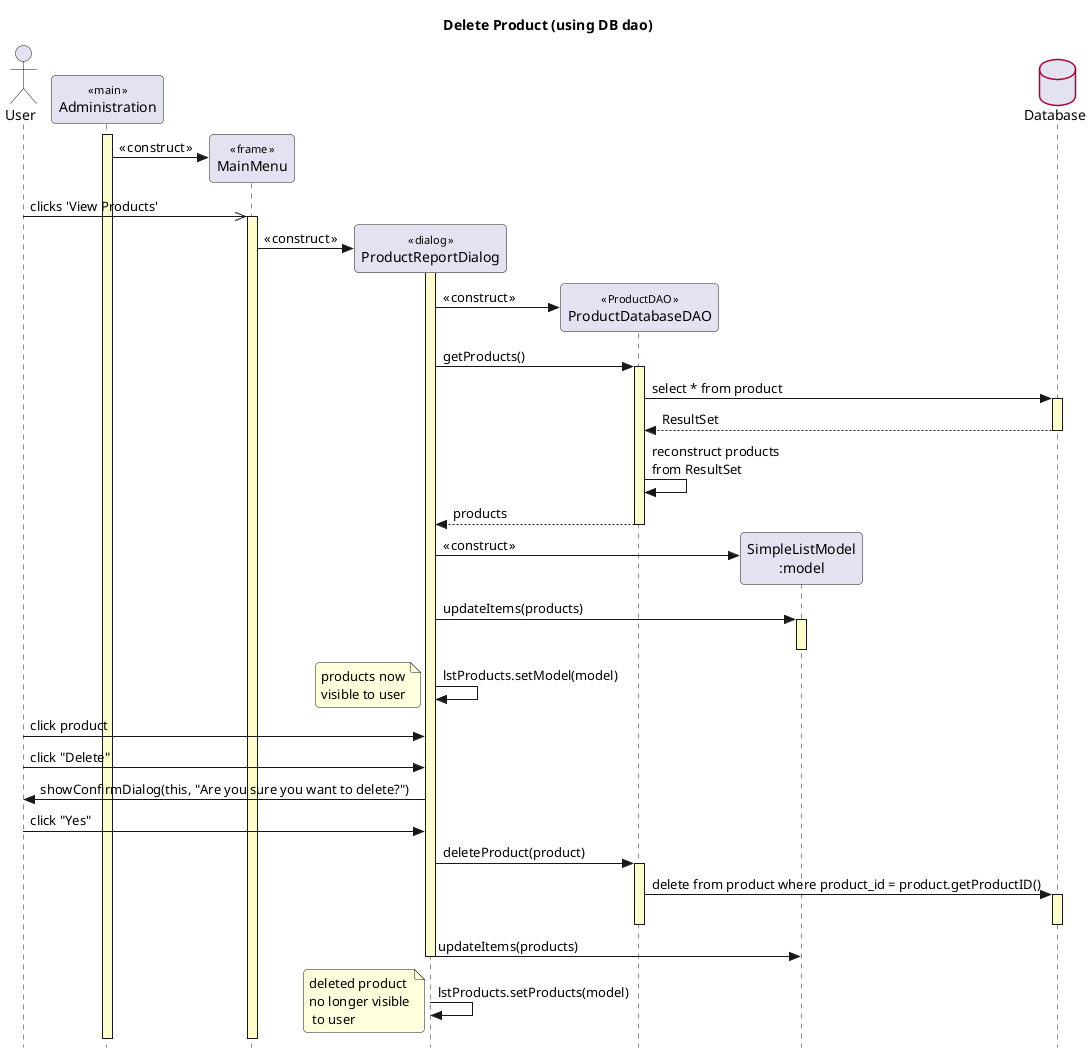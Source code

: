 @startuml
 
' style tweaks to make the diagram a little more readable
skinparam {
	Style strictuml
	RoundCorner 8
 
	Sequence {
		' make activations yellow too
		LifeLineBackgroundColor #FDFDCD
 
		' make stereotypes less ugly
		Stereotype {
			Font {
				Size 11
				Style plain
			}
		}
	}
 
	DatabaseBorderColor #A80036
 
}
 
title Delete Product (using DB dao)
 
actor User as user
participant "Administration" as main << main >>
participant "MainMenu" as menu << frame >>
participant "ProductReportDialog" as dialog << dialog >>
participant "ProductDatabaseDAO" as dao << ProductDAO >>
participant "SimpleListModel\n:model" as model
database "Database" as db
 
main++
create menu
main -> menu : « construct »
 
 
user ->> menu : clicks 'View Products'
menu++
 
 
create dialog
menu -> dialog++ : « construct »
 
 
create dao
dialog -> dao : « construct »
 
dialog -> dao++ : getProducts()
dao -> db++ : select * from product
return ResultSet
dao -> dao : reconstruct products\nfrom ResultSet
return products
 
create model
dialog -> model : « construct »
dialog -> model++ : updateItems(products)
model--
dialog -> dialog : lstProducts.setModel(model)
 
note left : products now\nvisible to user

user -> dialog : click product
user -> dialog : click "Delete"
dialog -> user : showConfirmDialog(this, "Are you sure you want to delete?")
user -> dialog : click "Yes"

dialog -> dao++ : deleteProduct(product)
dao -> db++ : delete from product where product_id = product.getProductID()
dao--
db--


dialog -> model-- : updateItems(products)
dialog -> dialog : lstProducts.setProducts(model)

note left: deleted product\nno longer visible\n to user







 
@enduml

